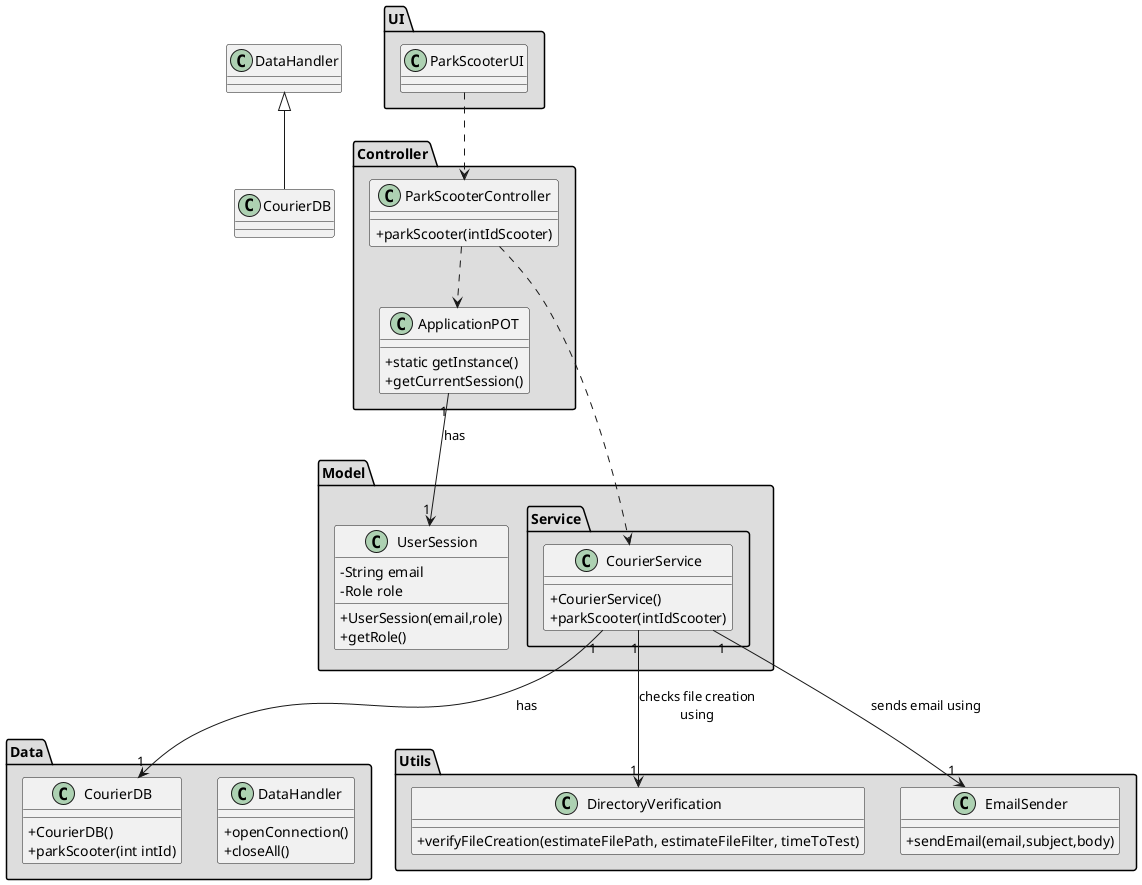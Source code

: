 @startuml
skinparam classAttributeIconSize 0


package "Controller" #DDDDDD {
class ApplicationPOT
{
  +static getInstance()
  +getCurrentSession()
}
}


package "UI" #DDDDDD {
class ParkScooterUI{

}
}


package "Controller" #DDDDDD {
class ParkScooterController{
+parkScooter(intIdScooter)
}
}






package "Model" #DDDDDD {


package "Service" #DDDDDD {

class CourierService {
+CourierService()
+parkScooter(intIdScooter)
}

}

class UserSession{
-String email
-Role role
+UserSession(email,role)
+getRole()
}




}


package "Data" #DDDDDD {
class DataHandler{
+openConnection()
+closeAll()
}

 class CourierDB{
 +CourierDB()
 +parkScooter(int intId)
 }

}

package "Utils" #DDDDDD {

class DirectoryVerification {
+verifyFileCreation(estimateFilePath, estimateFileFilter, timeToTest)
}

class EmailSender {
+sendEmail(email,subject,body)
}


}




ParkScooterUI ..> ParkScooterController
ParkScooterController ..> ApplicationPOT
ParkScooterController ..> CourierService
CourierService "1" --> "1" CourierDB : has
CourierService "1" --> "1" EmailSender : sends email using
CourierService "1" --> "1" DirectoryVerification : checks file creation\nusing
class CourierDB extends DataHandler
ApplicationPOT "1" --> "1" UserSession : has


@enduml